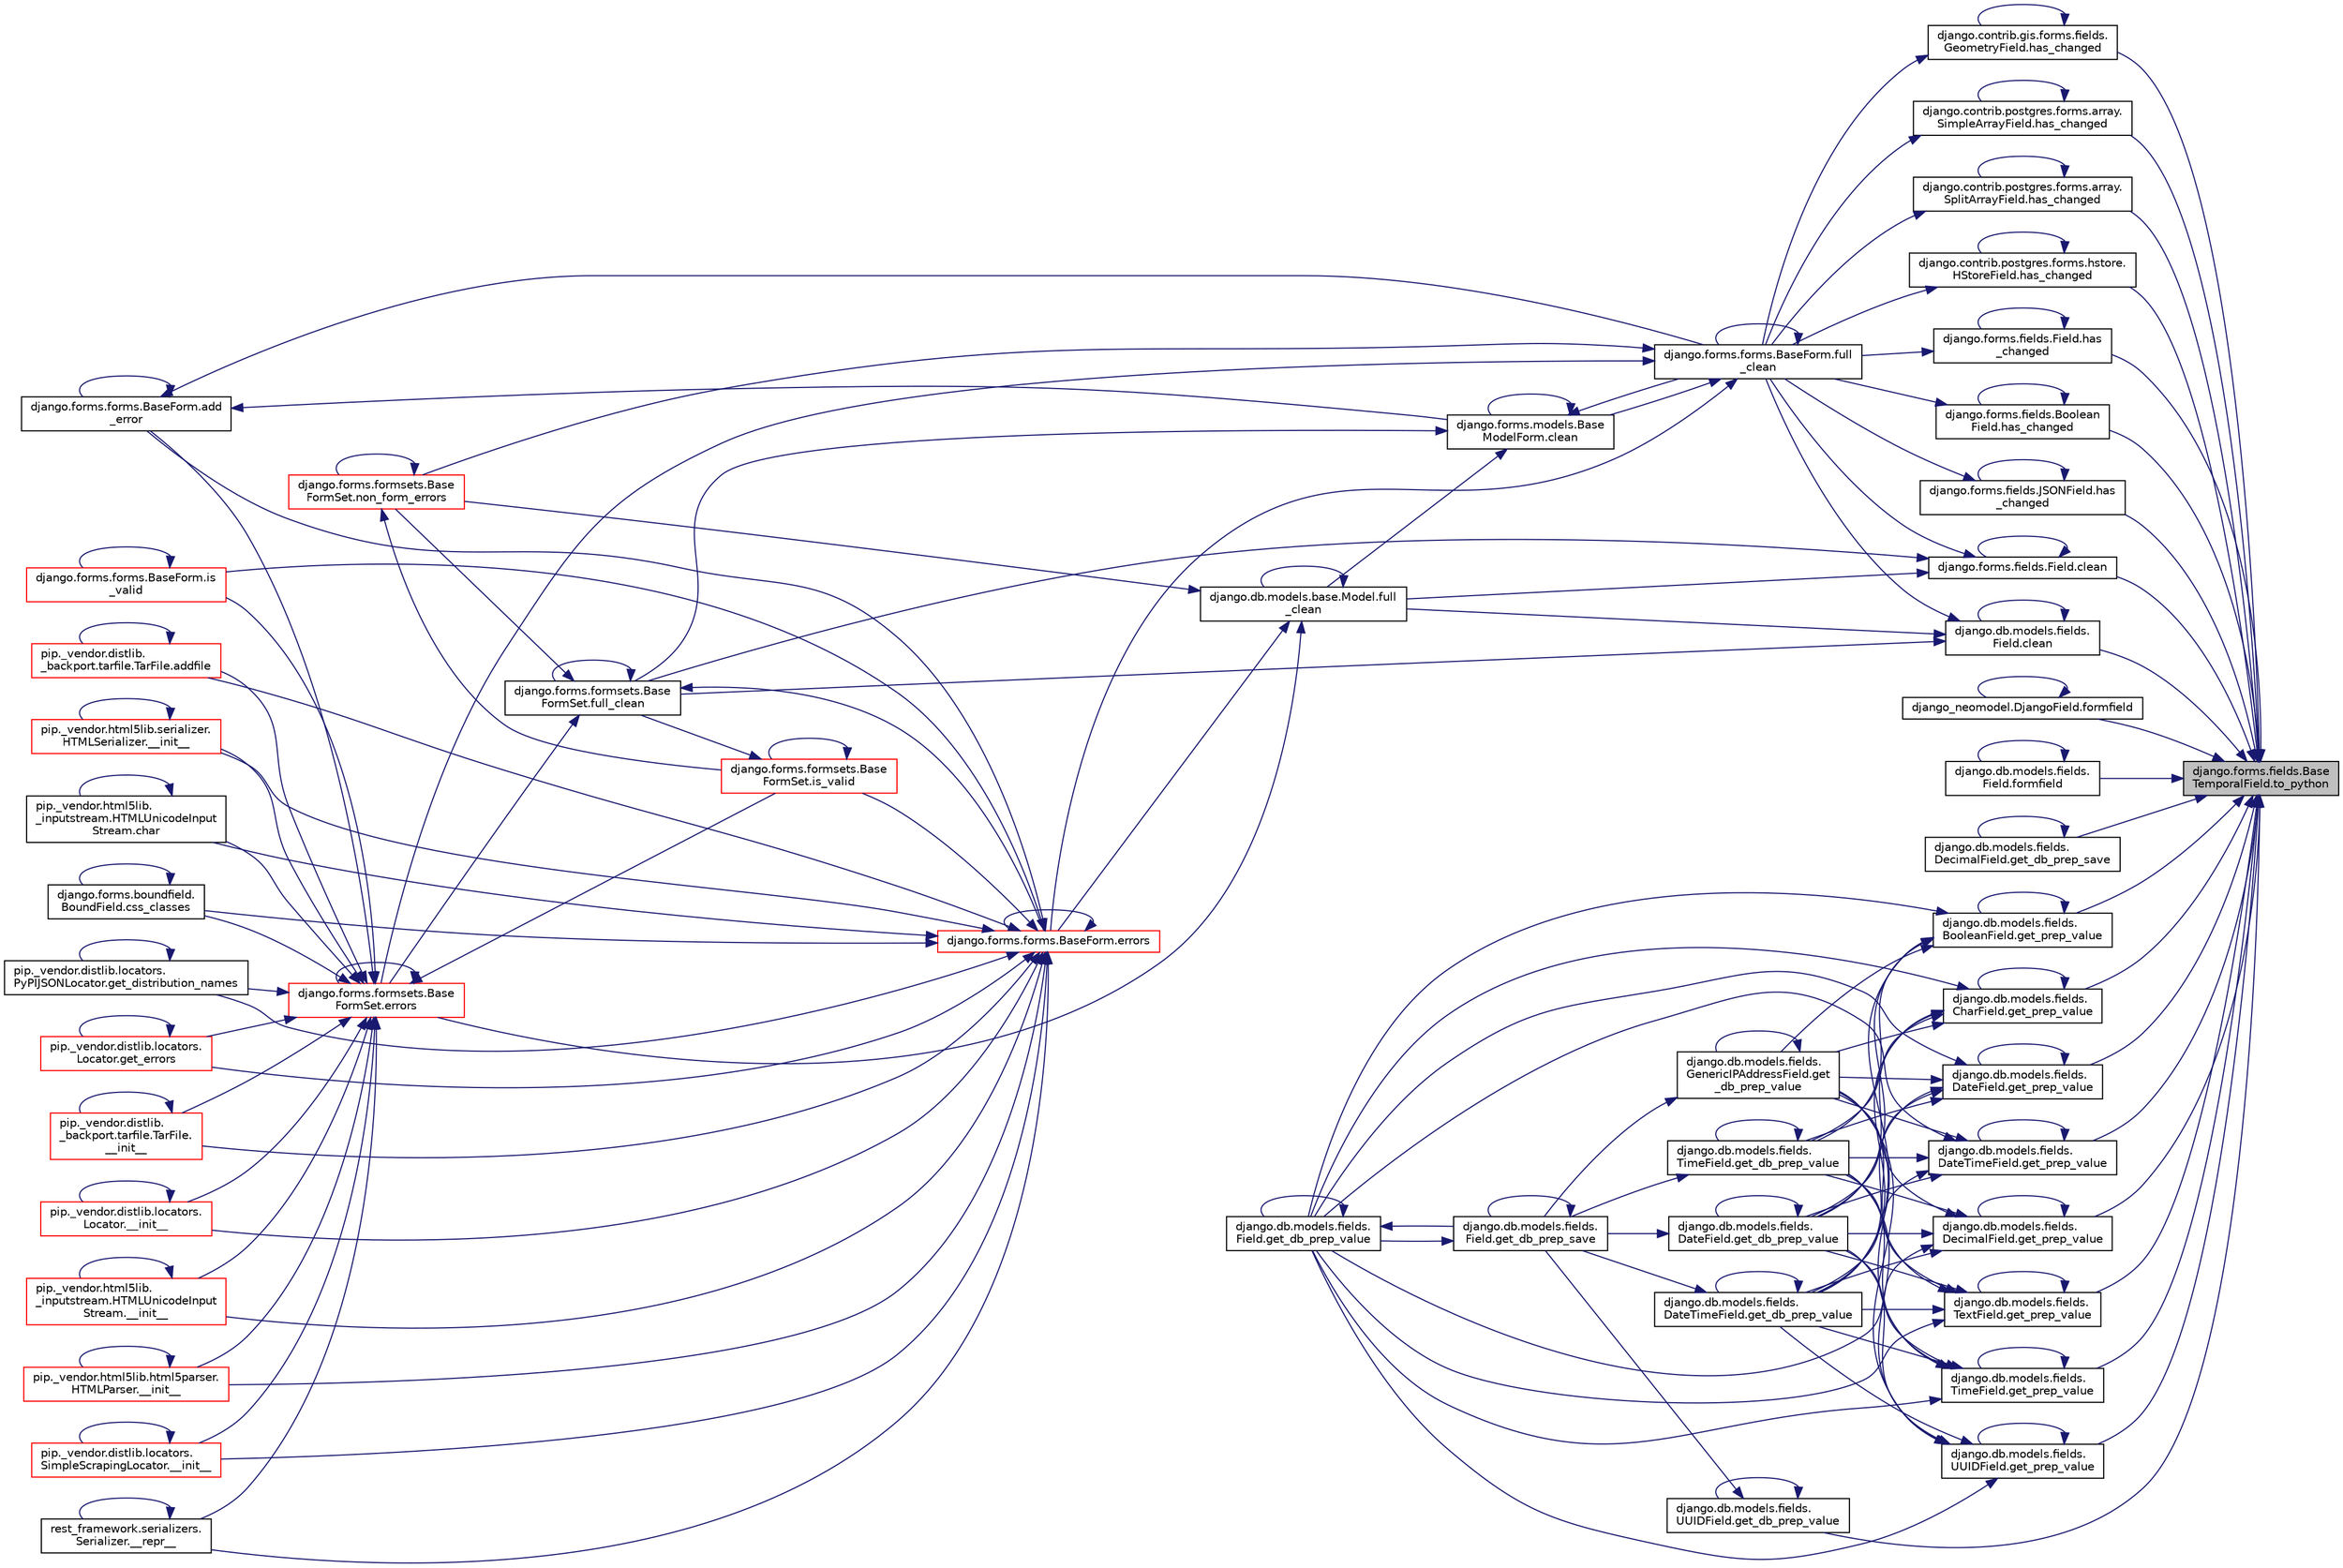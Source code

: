 digraph "django.forms.fields.BaseTemporalField.to_python"
{
 // LATEX_PDF_SIZE
  edge [fontname="Helvetica",fontsize="10",labelfontname="Helvetica",labelfontsize="10"];
  node [fontname="Helvetica",fontsize="10",shape=record];
  rankdir="RL";
  Node1 [label="django.forms.fields.Base\lTemporalField.to_python",height=0.2,width=0.4,color="black", fillcolor="grey75", style="filled", fontcolor="black",tooltip=" "];
  Node1 -> Node2 [dir="back",color="midnightblue",fontsize="10",style="solid",fontname="Helvetica"];
  Node2 [label="django.forms.fields.Field.clean",height=0.2,width=0.4,color="black", fillcolor="white", style="filled",URL="$d2/d0d/classdjango_1_1forms_1_1fields_1_1_field.html#ac067d0195ef0f3a2c37b00ec6118c25a",tooltip=" "];
  Node2 -> Node2 [dir="back",color="midnightblue",fontsize="10",style="solid",fontname="Helvetica"];
  Node2 -> Node3 [dir="back",color="midnightblue",fontsize="10",style="solid",fontname="Helvetica"];
  Node3 [label="django.forms.forms.BaseForm.full\l_clean",height=0.2,width=0.4,color="black", fillcolor="white", style="filled",URL="$d8/d44/classdjango_1_1forms_1_1forms_1_1_base_form.html#acb359d947a031d78659b4d55addd67fc",tooltip=" "];
  Node3 -> Node4 [dir="back",color="midnightblue",fontsize="10",style="solid",fontname="Helvetica"];
  Node4 [label="django.forms.models.Base\lModelForm.clean",height=0.2,width=0.4,color="black", fillcolor="white", style="filled",URL="$d8/dd8/classdjango_1_1forms_1_1models_1_1_base_model_form.html#abbcddac6d29c87ce3f49fba983f5df0a",tooltip=" "];
  Node4 -> Node4 [dir="back",color="midnightblue",fontsize="10",style="solid",fontname="Helvetica"];
  Node4 -> Node3 [dir="back",color="midnightblue",fontsize="10",style="solid",fontname="Helvetica"];
  Node4 -> Node5 [dir="back",color="midnightblue",fontsize="10",style="solid",fontname="Helvetica"];
  Node5 [label="django.forms.formsets.Base\lFormSet.full_clean",height=0.2,width=0.4,color="black", fillcolor="white", style="filled",URL="$d5/d7f/classdjango_1_1forms_1_1formsets_1_1_base_form_set.html#ab85a836f8efaf3f794e9c34d427967f7",tooltip=" "];
  Node5 -> Node6 [dir="back",color="midnightblue",fontsize="10",style="solid",fontname="Helvetica"];
  Node6 [label="django.forms.forms.BaseForm.errors",height=0.2,width=0.4,color="red", fillcolor="white", style="filled",URL="$d8/d44/classdjango_1_1forms_1_1forms_1_1_base_form.html#ad1f2f603258fa86762632a8c17fe5aa8",tooltip=" "];
  Node6 -> Node7 [dir="back",color="midnightblue",fontsize="10",style="solid",fontname="Helvetica"];
  Node7 [label="pip._vendor.html5lib.serializer.\lHTMLSerializer.__init__",height=0.2,width=0.4,color="red", fillcolor="white", style="filled",URL="$d1/d17/classpip_1_1__vendor_1_1html5lib_1_1serializer_1_1_h_t_m_l_serializer.html#ae1f820664d0ba0b48b7b321577f1e996",tooltip=" "];
  Node7 -> Node7 [dir="back",color="midnightblue",fontsize="10",style="solid",fontname="Helvetica"];
  Node6 -> Node142 [dir="back",color="midnightblue",fontsize="10",style="solid",fontname="Helvetica"];
  Node142 [label="pip._vendor.distlib.\l_backport.tarfile.TarFile.\l__init__",height=0.2,width=0.4,color="red", fillcolor="white", style="filled",URL="$d7/d1d/classpip_1_1__vendor_1_1distlib_1_1__backport_1_1tarfile_1_1_tar_file.html#a1dda6d9be63b3ae8186ae388015c11ff",tooltip=" "];
  Node142 -> Node142 [dir="back",color="midnightblue",fontsize="10",style="solid",fontname="Helvetica"];
  Node6 -> Node143 [dir="back",color="midnightblue",fontsize="10",style="solid",fontname="Helvetica"];
  Node143 [label="pip._vendor.distlib.locators.\lLocator.__init__",height=0.2,width=0.4,color="red", fillcolor="white", style="filled",URL="$df/dda/classpip_1_1__vendor_1_1distlib_1_1locators_1_1_locator.html#af37665238a4ad058e6b2e4d6b77d0ffc",tooltip=" "];
  Node143 -> Node143 [dir="back",color="midnightblue",fontsize="10",style="solid",fontname="Helvetica"];
  Node6 -> Node84 [dir="back",color="midnightblue",fontsize="10",style="solid",fontname="Helvetica"];
  Node84 [label="pip._vendor.html5lib.\l_inputstream.HTMLUnicodeInput\lStream.__init__",height=0.2,width=0.4,color="red", fillcolor="white", style="filled",URL="$de/dab/classpip_1_1__vendor_1_1html5lib_1_1__inputstream_1_1_h_t_m_l_unicode_input_stream.html#aae329b9a8ec6d32fbe6de851cf40357c",tooltip=" "];
  Node84 -> Node84 [dir="back",color="midnightblue",fontsize="10",style="solid",fontname="Helvetica"];
  Node6 -> Node86 [dir="back",color="midnightblue",fontsize="10",style="solid",fontname="Helvetica"];
  Node86 [label="pip._vendor.html5lib.html5parser.\lHTMLParser.__init__",height=0.2,width=0.4,color="red", fillcolor="white", style="filled",URL="$dd/dcc/classpip_1_1__vendor_1_1html5lib_1_1html5parser_1_1_h_t_m_l_parser.html#ad9b0cd5d2f6a8f940f4efc6b6124c9be",tooltip=" "];
  Node86 -> Node86 [dir="back",color="midnightblue",fontsize="10",style="solid",fontname="Helvetica"];
  Node6 -> Node144 [dir="back",color="midnightblue",fontsize="10",style="solid",fontname="Helvetica"];
  Node144 [label="pip._vendor.distlib.locators.\lSimpleScrapingLocator.__init__",height=0.2,width=0.4,color="red", fillcolor="white", style="filled",URL="$d6/d82/classpip_1_1__vendor_1_1distlib_1_1locators_1_1_simple_scraping_locator.html#a7a4c50e47ae95046ff9f9da7aeb8a391",tooltip=" "];
  Node144 -> Node144 [dir="back",color="midnightblue",fontsize="10",style="solid",fontname="Helvetica"];
  Node6 -> Node145 [dir="back",color="midnightblue",fontsize="10",style="solid",fontname="Helvetica"];
  Node145 [label="rest_framework.serializers.\lSerializer.__repr__",height=0.2,width=0.4,color="black", fillcolor="white", style="filled",URL="$de/daf/classrest__framework_1_1serializers_1_1_serializer.html#aa4601d5e8fecc97212d2f753b9c44cc7",tooltip=" "];
  Node145 -> Node145 [dir="back",color="midnightblue",fontsize="10",style="solid",fontname="Helvetica"];
  Node6 -> Node146 [dir="back",color="midnightblue",fontsize="10",style="solid",fontname="Helvetica"];
  Node146 [label="django.forms.forms.BaseForm.add\l_error",height=0.2,width=0.4,color="black", fillcolor="white", style="filled",URL="$d8/d44/classdjango_1_1forms_1_1forms_1_1_base_form.html#acf2237ac07f8871141489ce1ae752f76",tooltip=" "];
  Node146 -> Node146 [dir="back",color="midnightblue",fontsize="10",style="solid",fontname="Helvetica"];
  Node146 -> Node4 [dir="back",color="midnightblue",fontsize="10",style="solid",fontname="Helvetica"];
  Node146 -> Node3 [dir="back",color="midnightblue",fontsize="10",style="solid",fontname="Helvetica"];
  Node6 -> Node147 [dir="back",color="midnightblue",fontsize="10",style="solid",fontname="Helvetica"];
  Node147 [label="pip._vendor.distlib.\l_backport.tarfile.TarFile.addfile",height=0.2,width=0.4,color="red", fillcolor="white", style="filled",URL="$d7/d1d/classpip_1_1__vendor_1_1distlib_1_1__backport_1_1tarfile_1_1_tar_file.html#a9f460122e2a988ec31b0e1a7a2d18244",tooltip=" "];
  Node147 -> Node147 [dir="back",color="midnightblue",fontsize="10",style="solid",fontname="Helvetica"];
  Node6 -> Node149 [dir="back",color="midnightblue",fontsize="10",style="solid",fontname="Helvetica"];
  Node149 [label="pip._vendor.html5lib.\l_inputstream.HTMLUnicodeInput\lStream.char",height=0.2,width=0.4,color="black", fillcolor="white", style="filled",URL="$de/dab/classpip_1_1__vendor_1_1html5lib_1_1__inputstream_1_1_h_t_m_l_unicode_input_stream.html#a6078d7bf2b9ee2304ba083f762440a83",tooltip=" "];
  Node149 -> Node149 [dir="back",color="midnightblue",fontsize="10",style="solid",fontname="Helvetica"];
  Node6 -> Node150 [dir="back",color="midnightblue",fontsize="10",style="solid",fontname="Helvetica"];
  Node150 [label="django.forms.boundfield.\lBoundField.css_classes",height=0.2,width=0.4,color="black", fillcolor="white", style="filled",URL="$da/d92/classdjango_1_1forms_1_1boundfield_1_1_bound_field.html#a957299f7e1f8b9f554188b9b670d0426",tooltip=" "];
  Node150 -> Node150 [dir="back",color="midnightblue",fontsize="10",style="solid",fontname="Helvetica"];
  Node6 -> Node6 [dir="back",color="midnightblue",fontsize="10",style="solid",fontname="Helvetica"];
  Node6 -> Node151 [dir="back",color="midnightblue",fontsize="10",style="solid",fontname="Helvetica"];
  Node151 [label="pip._vendor.distlib.locators.\lPyPIJSONLocator.get_distribution_names",height=0.2,width=0.4,color="black", fillcolor="white", style="filled",URL="$d1/d11/classpip_1_1__vendor_1_1distlib_1_1locators_1_1_py_p_i_j_s_o_n_locator.html#a2a74400546b1af992cc79ae780c014d9",tooltip=" "];
  Node151 -> Node151 [dir="back",color="midnightblue",fontsize="10",style="solid",fontname="Helvetica"];
  Node6 -> Node152 [dir="back",color="midnightblue",fontsize="10",style="solid",fontname="Helvetica"];
  Node152 [label="pip._vendor.distlib.locators.\lLocator.get_errors",height=0.2,width=0.4,color="red", fillcolor="white", style="filled",URL="$df/dda/classpip_1_1__vendor_1_1distlib_1_1locators_1_1_locator.html#a001dcda572c307fbc81dc17c1056df8a",tooltip=" "];
  Node152 -> Node152 [dir="back",color="midnightblue",fontsize="10",style="solid",fontname="Helvetica"];
  Node6 -> Node156 [dir="back",color="midnightblue",fontsize="10",style="solid",fontname="Helvetica"];
  Node156 [label="django.forms.forms.BaseForm.is\l_valid",height=0.2,width=0.4,color="red", fillcolor="white", style="filled",URL="$d8/d44/classdjango_1_1forms_1_1forms_1_1_base_form.html#a372b23ad4096720b6f27077eab1b0b89",tooltip=" "];
  Node156 -> Node156 [dir="back",color="midnightblue",fontsize="10",style="solid",fontname="Helvetica"];
  Node6 -> Node198 [dir="back",color="midnightblue",fontsize="10",style="solid",fontname="Helvetica"];
  Node198 [label="django.forms.formsets.Base\lFormSet.is_valid",height=0.2,width=0.4,color="red", fillcolor="white", style="filled",URL="$d5/d7f/classdjango_1_1forms_1_1formsets_1_1_base_form_set.html#ac556f386c1300678a3d58cbe8e9c7bef",tooltip=" "];
  Node198 -> Node5 [dir="back",color="midnightblue",fontsize="10",style="solid",fontname="Helvetica"];
  Node198 -> Node198 [dir="back",color="midnightblue",fontsize="10",style="solid",fontname="Helvetica"];
  Node5 -> Node141 [dir="back",color="midnightblue",fontsize="10",style="solid",fontname="Helvetica"];
  Node141 [label="django.forms.formsets.Base\lFormSet.errors",height=0.2,width=0.4,color="red", fillcolor="white", style="filled",URL="$d5/d7f/classdjango_1_1forms_1_1formsets_1_1_base_form_set.html#a3beee57c0d0f934ac19a621dfa83193c",tooltip=" "];
  Node141 -> Node7 [dir="back",color="midnightblue",fontsize="10",style="solid",fontname="Helvetica"];
  Node141 -> Node142 [dir="back",color="midnightblue",fontsize="10",style="solid",fontname="Helvetica"];
  Node141 -> Node143 [dir="back",color="midnightblue",fontsize="10",style="solid",fontname="Helvetica"];
  Node141 -> Node84 [dir="back",color="midnightblue",fontsize="10",style="solid",fontname="Helvetica"];
  Node141 -> Node86 [dir="back",color="midnightblue",fontsize="10",style="solid",fontname="Helvetica"];
  Node141 -> Node144 [dir="back",color="midnightblue",fontsize="10",style="solid",fontname="Helvetica"];
  Node141 -> Node145 [dir="back",color="midnightblue",fontsize="10",style="solid",fontname="Helvetica"];
  Node141 -> Node146 [dir="back",color="midnightblue",fontsize="10",style="solid",fontname="Helvetica"];
  Node141 -> Node147 [dir="back",color="midnightblue",fontsize="10",style="solid",fontname="Helvetica"];
  Node141 -> Node149 [dir="back",color="midnightblue",fontsize="10",style="solid",fontname="Helvetica"];
  Node141 -> Node150 [dir="back",color="midnightblue",fontsize="10",style="solid",fontname="Helvetica"];
  Node141 -> Node141 [dir="back",color="midnightblue",fontsize="10",style="solid",fontname="Helvetica"];
  Node141 -> Node151 [dir="back",color="midnightblue",fontsize="10",style="solid",fontname="Helvetica"];
  Node141 -> Node152 [dir="back",color="midnightblue",fontsize="10",style="solid",fontname="Helvetica"];
  Node141 -> Node156 [dir="back",color="midnightblue",fontsize="10",style="solid",fontname="Helvetica"];
  Node141 -> Node198 [dir="back",color="midnightblue",fontsize="10",style="solid",fontname="Helvetica"];
  Node5 -> Node5 [dir="back",color="midnightblue",fontsize="10",style="solid",fontname="Helvetica"];
  Node5 -> Node358 [dir="back",color="midnightblue",fontsize="10",style="solid",fontname="Helvetica"];
  Node358 [label="django.forms.formsets.Base\lFormSet.non_form_errors",height=0.2,width=0.4,color="red", fillcolor="white", style="filled",URL="$d5/d7f/classdjango_1_1forms_1_1formsets_1_1_base_form_set.html#a1d05547548a4662138e11e22e4795f52",tooltip=" "];
  Node358 -> Node198 [dir="back",color="midnightblue",fontsize="10",style="solid",fontname="Helvetica"];
  Node358 -> Node358 [dir="back",color="midnightblue",fontsize="10",style="solid",fontname="Helvetica"];
  Node4 -> Node140 [dir="back",color="midnightblue",fontsize="10",style="solid",fontname="Helvetica"];
  Node140 [label="django.db.models.base.Model.full\l_clean",height=0.2,width=0.4,color="black", fillcolor="white", style="filled",URL="$da/d39/classdjango_1_1db_1_1models_1_1base_1_1_model.html#a29e9a703ef45c4d00285f419164ae278",tooltip=" "];
  Node140 -> Node6 [dir="back",color="midnightblue",fontsize="10",style="solid",fontname="Helvetica"];
  Node140 -> Node141 [dir="back",color="midnightblue",fontsize="10",style="solid",fontname="Helvetica"];
  Node140 -> Node140 [dir="back",color="midnightblue",fontsize="10",style="solid",fontname="Helvetica"];
  Node140 -> Node358 [dir="back",color="midnightblue",fontsize="10",style="solid",fontname="Helvetica"];
  Node3 -> Node6 [dir="back",color="midnightblue",fontsize="10",style="solid",fontname="Helvetica"];
  Node3 -> Node141 [dir="back",color="midnightblue",fontsize="10",style="solid",fontname="Helvetica"];
  Node3 -> Node3 [dir="back",color="midnightblue",fontsize="10",style="solid",fontname="Helvetica"];
  Node3 -> Node358 [dir="back",color="midnightblue",fontsize="10",style="solid",fontname="Helvetica"];
  Node2 -> Node5 [dir="back",color="midnightblue",fontsize="10",style="solid",fontname="Helvetica"];
  Node2 -> Node140 [dir="back",color="midnightblue",fontsize="10",style="solid",fontname="Helvetica"];
  Node1 -> Node543 [dir="back",color="midnightblue",fontsize="10",style="solid",fontname="Helvetica"];
  Node543 [label="django.db.models.fields.\lField.clean",height=0.2,width=0.4,color="black", fillcolor="white", style="filled",URL="$db/d75/classdjango_1_1db_1_1models_1_1fields_1_1_field.html#ae5e0fc7f93205a2b790c69ad2de9c0c5",tooltip=" "];
  Node543 -> Node543 [dir="back",color="midnightblue",fontsize="10",style="solid",fontname="Helvetica"];
  Node543 -> Node3 [dir="back",color="midnightblue",fontsize="10",style="solid",fontname="Helvetica"];
  Node543 -> Node5 [dir="back",color="midnightblue",fontsize="10",style="solid",fontname="Helvetica"];
  Node543 -> Node140 [dir="back",color="midnightblue",fontsize="10",style="solid",fontname="Helvetica"];
  Node1 -> Node529 [dir="back",color="midnightblue",fontsize="10",style="solid",fontname="Helvetica"];
  Node529 [label="django_neomodel.DjangoField.formfield",height=0.2,width=0.4,color="black", fillcolor="white", style="filled",URL="$da/d79/classdjango__neomodel_1_1_django_field.html#a0cd47370acfad09d34a68ebc232b227d",tooltip=" "];
  Node529 -> Node529 [dir="back",color="midnightblue",fontsize="10",style="solid",fontname="Helvetica"];
  Node1 -> Node530 [dir="back",color="midnightblue",fontsize="10",style="solid",fontname="Helvetica"];
  Node530 [label="django.db.models.fields.\lField.formfield",height=0.2,width=0.4,color="black", fillcolor="white", style="filled",URL="$db/d75/classdjango_1_1db_1_1models_1_1fields_1_1_field.html#ad7d7c2eb92e666a755e16ad82ba3a68e",tooltip=" "];
  Node530 -> Node530 [dir="back",color="midnightblue",fontsize="10",style="solid",fontname="Helvetica"];
  Node1 -> Node677 [dir="back",color="midnightblue",fontsize="10",style="solid",fontname="Helvetica"];
  Node677 [label="django.db.models.fields.\lDecimalField.get_db_prep_save",height=0.2,width=0.4,color="black", fillcolor="white", style="filled",URL="$d7/deb/classdjango_1_1db_1_1models_1_1fields_1_1_decimal_field.html#a431206892c9243395da0eca563889274",tooltip=" "];
  Node677 -> Node677 [dir="back",color="midnightblue",fontsize="10",style="solid",fontname="Helvetica"];
  Node1 -> Node678 [dir="back",color="midnightblue",fontsize="10",style="solid",fontname="Helvetica"];
  Node678 [label="django.db.models.fields.\lUUIDField.get_db_prep_value",height=0.2,width=0.4,color="black", fillcolor="white", style="filled",URL="$dd/dc7/classdjango_1_1db_1_1models_1_1fields_1_1_u_u_i_d_field.html#ab3831e942d5072104792398459fdb3c0",tooltip=" "];
  Node678 -> Node679 [dir="back",color="midnightblue",fontsize="10",style="solid",fontname="Helvetica"];
  Node679 [label="django.db.models.fields.\lField.get_db_prep_save",height=0.2,width=0.4,color="black", fillcolor="white", style="filled",URL="$db/d75/classdjango_1_1db_1_1models_1_1fields_1_1_field.html#a38444ea9a4e9def0fb3fd884dd17480a",tooltip=" "];
  Node679 -> Node679 [dir="back",color="midnightblue",fontsize="10",style="solid",fontname="Helvetica"];
  Node679 -> Node680 [dir="back",color="midnightblue",fontsize="10",style="solid",fontname="Helvetica"];
  Node680 [label="django.db.models.fields.\lField.get_db_prep_value",height=0.2,width=0.4,color="black", fillcolor="white", style="filled",URL="$db/d75/classdjango_1_1db_1_1models_1_1fields_1_1_field.html#a8407c739c0103caf14b80ded610f5751",tooltip=" "];
  Node680 -> Node679 [dir="back",color="midnightblue",fontsize="10",style="solid",fontname="Helvetica"];
  Node680 -> Node680 [dir="back",color="midnightblue",fontsize="10",style="solid",fontname="Helvetica"];
  Node678 -> Node678 [dir="back",color="midnightblue",fontsize="10",style="solid",fontname="Helvetica"];
  Node1 -> Node681 [dir="back",color="midnightblue",fontsize="10",style="solid",fontname="Helvetica"];
  Node681 [label="django.db.models.fields.\lBooleanField.get_prep_value",height=0.2,width=0.4,color="black", fillcolor="white", style="filled",URL="$de/d82/classdjango_1_1db_1_1models_1_1fields_1_1_boolean_field.html#a9eb0a3d4cd38adb1dd3ee1f12b135ad2",tooltip=" "];
  Node681 -> Node680 [dir="back",color="midnightblue",fontsize="10",style="solid",fontname="Helvetica"];
  Node681 -> Node682 [dir="back",color="midnightblue",fontsize="10",style="solid",fontname="Helvetica"];
  Node682 [label="django.db.models.fields.\lDateField.get_db_prep_value",height=0.2,width=0.4,color="black", fillcolor="white", style="filled",URL="$d0/df6/classdjango_1_1db_1_1models_1_1fields_1_1_date_field.html#a11f920817d17ae20f98cda446847ec41",tooltip=" "];
  Node682 -> Node679 [dir="back",color="midnightblue",fontsize="10",style="solid",fontname="Helvetica"];
  Node682 -> Node682 [dir="back",color="midnightblue",fontsize="10",style="solid",fontname="Helvetica"];
  Node681 -> Node683 [dir="back",color="midnightblue",fontsize="10",style="solid",fontname="Helvetica"];
  Node683 [label="django.db.models.fields.\lDateTimeField.get_db_prep_value",height=0.2,width=0.4,color="black", fillcolor="white", style="filled",URL="$d5/d54/classdjango_1_1db_1_1models_1_1fields_1_1_date_time_field.html#a8298cf6569267f34eba8beb2c6d2bccd",tooltip=" "];
  Node683 -> Node679 [dir="back",color="midnightblue",fontsize="10",style="solid",fontname="Helvetica"];
  Node683 -> Node683 [dir="back",color="midnightblue",fontsize="10",style="solid",fontname="Helvetica"];
  Node681 -> Node684 [dir="back",color="midnightblue",fontsize="10",style="solid",fontname="Helvetica"];
  Node684 [label="django.db.models.fields.\lGenericIPAddressField.get\l_db_prep_value",height=0.2,width=0.4,color="black", fillcolor="white", style="filled",URL="$d4/dfb/classdjango_1_1db_1_1models_1_1fields_1_1_generic_i_p_address_field.html#a791d458decedb101b5b3f8c96c493bcd",tooltip=" "];
  Node684 -> Node679 [dir="back",color="midnightblue",fontsize="10",style="solid",fontname="Helvetica"];
  Node684 -> Node684 [dir="back",color="midnightblue",fontsize="10",style="solid",fontname="Helvetica"];
  Node681 -> Node685 [dir="back",color="midnightblue",fontsize="10",style="solid",fontname="Helvetica"];
  Node685 [label="django.db.models.fields.\lTimeField.get_db_prep_value",height=0.2,width=0.4,color="black", fillcolor="white", style="filled",URL="$da/dd0/classdjango_1_1db_1_1models_1_1fields_1_1_time_field.html#aef230b6f2b566c738e344b1c1eb0fed0",tooltip=" "];
  Node685 -> Node679 [dir="back",color="midnightblue",fontsize="10",style="solid",fontname="Helvetica"];
  Node685 -> Node685 [dir="back",color="midnightblue",fontsize="10",style="solid",fontname="Helvetica"];
  Node681 -> Node681 [dir="back",color="midnightblue",fontsize="10",style="solid",fontname="Helvetica"];
  Node1 -> Node686 [dir="back",color="midnightblue",fontsize="10",style="solid",fontname="Helvetica"];
  Node686 [label="django.db.models.fields.\lCharField.get_prep_value",height=0.2,width=0.4,color="black", fillcolor="white", style="filled",URL="$d1/de7/classdjango_1_1db_1_1models_1_1fields_1_1_char_field.html#aceac22c63bdba4b2c3b4158ddca67bab",tooltip=" "];
  Node686 -> Node680 [dir="back",color="midnightblue",fontsize="10",style="solid",fontname="Helvetica"];
  Node686 -> Node682 [dir="back",color="midnightblue",fontsize="10",style="solid",fontname="Helvetica"];
  Node686 -> Node683 [dir="back",color="midnightblue",fontsize="10",style="solid",fontname="Helvetica"];
  Node686 -> Node684 [dir="back",color="midnightblue",fontsize="10",style="solid",fontname="Helvetica"];
  Node686 -> Node685 [dir="back",color="midnightblue",fontsize="10",style="solid",fontname="Helvetica"];
  Node686 -> Node686 [dir="back",color="midnightblue",fontsize="10",style="solid",fontname="Helvetica"];
  Node1 -> Node687 [dir="back",color="midnightblue",fontsize="10",style="solid",fontname="Helvetica"];
  Node687 [label="django.db.models.fields.\lDateField.get_prep_value",height=0.2,width=0.4,color="black", fillcolor="white", style="filled",URL="$d0/df6/classdjango_1_1db_1_1models_1_1fields_1_1_date_field.html#a117a9a9bed5c50b7be7c8f36f799e8ee",tooltip=" "];
  Node687 -> Node680 [dir="back",color="midnightblue",fontsize="10",style="solid",fontname="Helvetica"];
  Node687 -> Node682 [dir="back",color="midnightblue",fontsize="10",style="solid",fontname="Helvetica"];
  Node687 -> Node683 [dir="back",color="midnightblue",fontsize="10",style="solid",fontname="Helvetica"];
  Node687 -> Node684 [dir="back",color="midnightblue",fontsize="10",style="solid",fontname="Helvetica"];
  Node687 -> Node685 [dir="back",color="midnightblue",fontsize="10",style="solid",fontname="Helvetica"];
  Node687 -> Node687 [dir="back",color="midnightblue",fontsize="10",style="solid",fontname="Helvetica"];
  Node1 -> Node688 [dir="back",color="midnightblue",fontsize="10",style="solid",fontname="Helvetica"];
  Node688 [label="django.db.models.fields.\lDateTimeField.get_prep_value",height=0.2,width=0.4,color="black", fillcolor="white", style="filled",URL="$d5/d54/classdjango_1_1db_1_1models_1_1fields_1_1_date_time_field.html#a3445cb0066d0bf768ed88d731f27acb4",tooltip=" "];
  Node688 -> Node680 [dir="back",color="midnightblue",fontsize="10",style="solid",fontname="Helvetica"];
  Node688 -> Node682 [dir="back",color="midnightblue",fontsize="10",style="solid",fontname="Helvetica"];
  Node688 -> Node683 [dir="back",color="midnightblue",fontsize="10",style="solid",fontname="Helvetica"];
  Node688 -> Node684 [dir="back",color="midnightblue",fontsize="10",style="solid",fontname="Helvetica"];
  Node688 -> Node685 [dir="back",color="midnightblue",fontsize="10",style="solid",fontname="Helvetica"];
  Node688 -> Node688 [dir="back",color="midnightblue",fontsize="10",style="solid",fontname="Helvetica"];
  Node1 -> Node689 [dir="back",color="midnightblue",fontsize="10",style="solid",fontname="Helvetica"];
  Node689 [label="django.db.models.fields.\lDecimalField.get_prep_value",height=0.2,width=0.4,color="black", fillcolor="white", style="filled",URL="$d7/deb/classdjango_1_1db_1_1models_1_1fields_1_1_decimal_field.html#a08cb382fbc2e9acc7fbbd05286a26abc",tooltip=" "];
  Node689 -> Node680 [dir="back",color="midnightblue",fontsize="10",style="solid",fontname="Helvetica"];
  Node689 -> Node682 [dir="back",color="midnightblue",fontsize="10",style="solid",fontname="Helvetica"];
  Node689 -> Node683 [dir="back",color="midnightblue",fontsize="10",style="solid",fontname="Helvetica"];
  Node689 -> Node684 [dir="back",color="midnightblue",fontsize="10",style="solid",fontname="Helvetica"];
  Node689 -> Node685 [dir="back",color="midnightblue",fontsize="10",style="solid",fontname="Helvetica"];
  Node689 -> Node689 [dir="back",color="midnightblue",fontsize="10",style="solid",fontname="Helvetica"];
  Node1 -> Node690 [dir="back",color="midnightblue",fontsize="10",style="solid",fontname="Helvetica"];
  Node690 [label="django.db.models.fields.\lTextField.get_prep_value",height=0.2,width=0.4,color="black", fillcolor="white", style="filled",URL="$d4/d0d/classdjango_1_1db_1_1models_1_1fields_1_1_text_field.html#a80ab59ddff16f60c72313bc85480bf5a",tooltip=" "];
  Node690 -> Node680 [dir="back",color="midnightblue",fontsize="10",style="solid",fontname="Helvetica"];
  Node690 -> Node682 [dir="back",color="midnightblue",fontsize="10",style="solid",fontname="Helvetica"];
  Node690 -> Node683 [dir="back",color="midnightblue",fontsize="10",style="solid",fontname="Helvetica"];
  Node690 -> Node684 [dir="back",color="midnightblue",fontsize="10",style="solid",fontname="Helvetica"];
  Node690 -> Node685 [dir="back",color="midnightblue",fontsize="10",style="solid",fontname="Helvetica"];
  Node690 -> Node690 [dir="back",color="midnightblue",fontsize="10",style="solid",fontname="Helvetica"];
  Node1 -> Node691 [dir="back",color="midnightblue",fontsize="10",style="solid",fontname="Helvetica"];
  Node691 [label="django.db.models.fields.\lTimeField.get_prep_value",height=0.2,width=0.4,color="black", fillcolor="white", style="filled",URL="$da/dd0/classdjango_1_1db_1_1models_1_1fields_1_1_time_field.html#a317f13978815e2c14ac539ec07e22f8b",tooltip=" "];
  Node691 -> Node680 [dir="back",color="midnightblue",fontsize="10",style="solid",fontname="Helvetica"];
  Node691 -> Node682 [dir="back",color="midnightblue",fontsize="10",style="solid",fontname="Helvetica"];
  Node691 -> Node683 [dir="back",color="midnightblue",fontsize="10",style="solid",fontname="Helvetica"];
  Node691 -> Node684 [dir="back",color="midnightblue",fontsize="10",style="solid",fontname="Helvetica"];
  Node691 -> Node685 [dir="back",color="midnightblue",fontsize="10",style="solid",fontname="Helvetica"];
  Node691 -> Node691 [dir="back",color="midnightblue",fontsize="10",style="solid",fontname="Helvetica"];
  Node1 -> Node692 [dir="back",color="midnightblue",fontsize="10",style="solid",fontname="Helvetica"];
  Node692 [label="django.db.models.fields.\lUUIDField.get_prep_value",height=0.2,width=0.4,color="black", fillcolor="white", style="filled",URL="$dd/dc7/classdjango_1_1db_1_1models_1_1fields_1_1_u_u_i_d_field.html#aab7457f26d3987f8c0524e81bbe6e2b1",tooltip=" "];
  Node692 -> Node680 [dir="back",color="midnightblue",fontsize="10",style="solid",fontname="Helvetica"];
  Node692 -> Node682 [dir="back",color="midnightblue",fontsize="10",style="solid",fontname="Helvetica"];
  Node692 -> Node683 [dir="back",color="midnightblue",fontsize="10",style="solid",fontname="Helvetica"];
  Node692 -> Node684 [dir="back",color="midnightblue",fontsize="10",style="solid",fontname="Helvetica"];
  Node692 -> Node685 [dir="back",color="midnightblue",fontsize="10",style="solid",fontname="Helvetica"];
  Node692 -> Node692 [dir="back",color="midnightblue",fontsize="10",style="solid",fontname="Helvetica"];
  Node1 -> Node693 [dir="back",color="midnightblue",fontsize="10",style="solid",fontname="Helvetica"];
  Node693 [label="django.contrib.gis.forms.fields.\lGeometryField.has_changed",height=0.2,width=0.4,color="black", fillcolor="white", style="filled",URL="$d6/d61/classdjango_1_1contrib_1_1gis_1_1forms_1_1fields_1_1_geometry_field.html#aad98fe8cb06b1b2036899d8316bada56",tooltip=" "];
  Node693 -> Node3 [dir="back",color="midnightblue",fontsize="10",style="solid",fontname="Helvetica"];
  Node693 -> Node693 [dir="back",color="midnightblue",fontsize="10",style="solid",fontname="Helvetica"];
  Node1 -> Node694 [dir="back",color="midnightblue",fontsize="10",style="solid",fontname="Helvetica"];
  Node694 [label="django.contrib.postgres.forms.array.\lSimpleArrayField.has_changed",height=0.2,width=0.4,color="black", fillcolor="white", style="filled",URL="$de/da4/classdjango_1_1contrib_1_1postgres_1_1forms_1_1array_1_1_simple_array_field.html#ad62a79005128e94d489d0cc2fb24c7bc",tooltip=" "];
  Node694 -> Node3 [dir="back",color="midnightblue",fontsize="10",style="solid",fontname="Helvetica"];
  Node694 -> Node694 [dir="back",color="midnightblue",fontsize="10",style="solid",fontname="Helvetica"];
  Node1 -> Node695 [dir="back",color="midnightblue",fontsize="10",style="solid",fontname="Helvetica"];
  Node695 [label="django.contrib.postgres.forms.array.\lSplitArrayField.has_changed",height=0.2,width=0.4,color="black", fillcolor="white", style="filled",URL="$d4/da1/classdjango_1_1contrib_1_1postgres_1_1forms_1_1array_1_1_split_array_field.html#ae53306574c378216838afd1a742d7f0c",tooltip=" "];
  Node695 -> Node3 [dir="back",color="midnightblue",fontsize="10",style="solid",fontname="Helvetica"];
  Node695 -> Node695 [dir="back",color="midnightblue",fontsize="10",style="solid",fontname="Helvetica"];
  Node1 -> Node696 [dir="back",color="midnightblue",fontsize="10",style="solid",fontname="Helvetica"];
  Node696 [label="django.contrib.postgres.forms.hstore.\lHStoreField.has_changed",height=0.2,width=0.4,color="black", fillcolor="white", style="filled",URL="$d1/de0/classdjango_1_1contrib_1_1postgres_1_1forms_1_1hstore_1_1_h_store_field.html#a591a0b9c64528b90bc133159e90870cc",tooltip=" "];
  Node696 -> Node3 [dir="back",color="midnightblue",fontsize="10",style="solid",fontname="Helvetica"];
  Node696 -> Node696 [dir="back",color="midnightblue",fontsize="10",style="solid",fontname="Helvetica"];
  Node1 -> Node697 [dir="back",color="midnightblue",fontsize="10",style="solid",fontname="Helvetica"];
  Node697 [label="django.forms.fields.Field.has\l_changed",height=0.2,width=0.4,color="black", fillcolor="white", style="filled",URL="$d2/d0d/classdjango_1_1forms_1_1fields_1_1_field.html#a9192474a05440bb16801552d4a348a73",tooltip=" "];
  Node697 -> Node3 [dir="back",color="midnightblue",fontsize="10",style="solid",fontname="Helvetica"];
  Node697 -> Node697 [dir="back",color="midnightblue",fontsize="10",style="solid",fontname="Helvetica"];
  Node1 -> Node698 [dir="back",color="midnightblue",fontsize="10",style="solid",fontname="Helvetica"];
  Node698 [label="django.forms.fields.Boolean\lField.has_changed",height=0.2,width=0.4,color="black", fillcolor="white", style="filled",URL="$d1/d32/classdjango_1_1forms_1_1fields_1_1_boolean_field.html#a0c3a0dc03b0589a242d0717a68b908dc",tooltip=" "];
  Node698 -> Node3 [dir="back",color="midnightblue",fontsize="10",style="solid",fontname="Helvetica"];
  Node698 -> Node698 [dir="back",color="midnightblue",fontsize="10",style="solid",fontname="Helvetica"];
  Node1 -> Node699 [dir="back",color="midnightblue",fontsize="10",style="solid",fontname="Helvetica"];
  Node699 [label="django.forms.fields.JSONField.has\l_changed",height=0.2,width=0.4,color="black", fillcolor="white", style="filled",URL="$d6/d55/classdjango_1_1forms_1_1fields_1_1_j_s_o_n_field.html#a5c3d9d30d010a9ff56da75c65c6e67ae",tooltip=" "];
  Node699 -> Node3 [dir="back",color="midnightblue",fontsize="10",style="solid",fontname="Helvetica"];
  Node699 -> Node699 [dir="back",color="midnightblue",fontsize="10",style="solid",fontname="Helvetica"];
}
